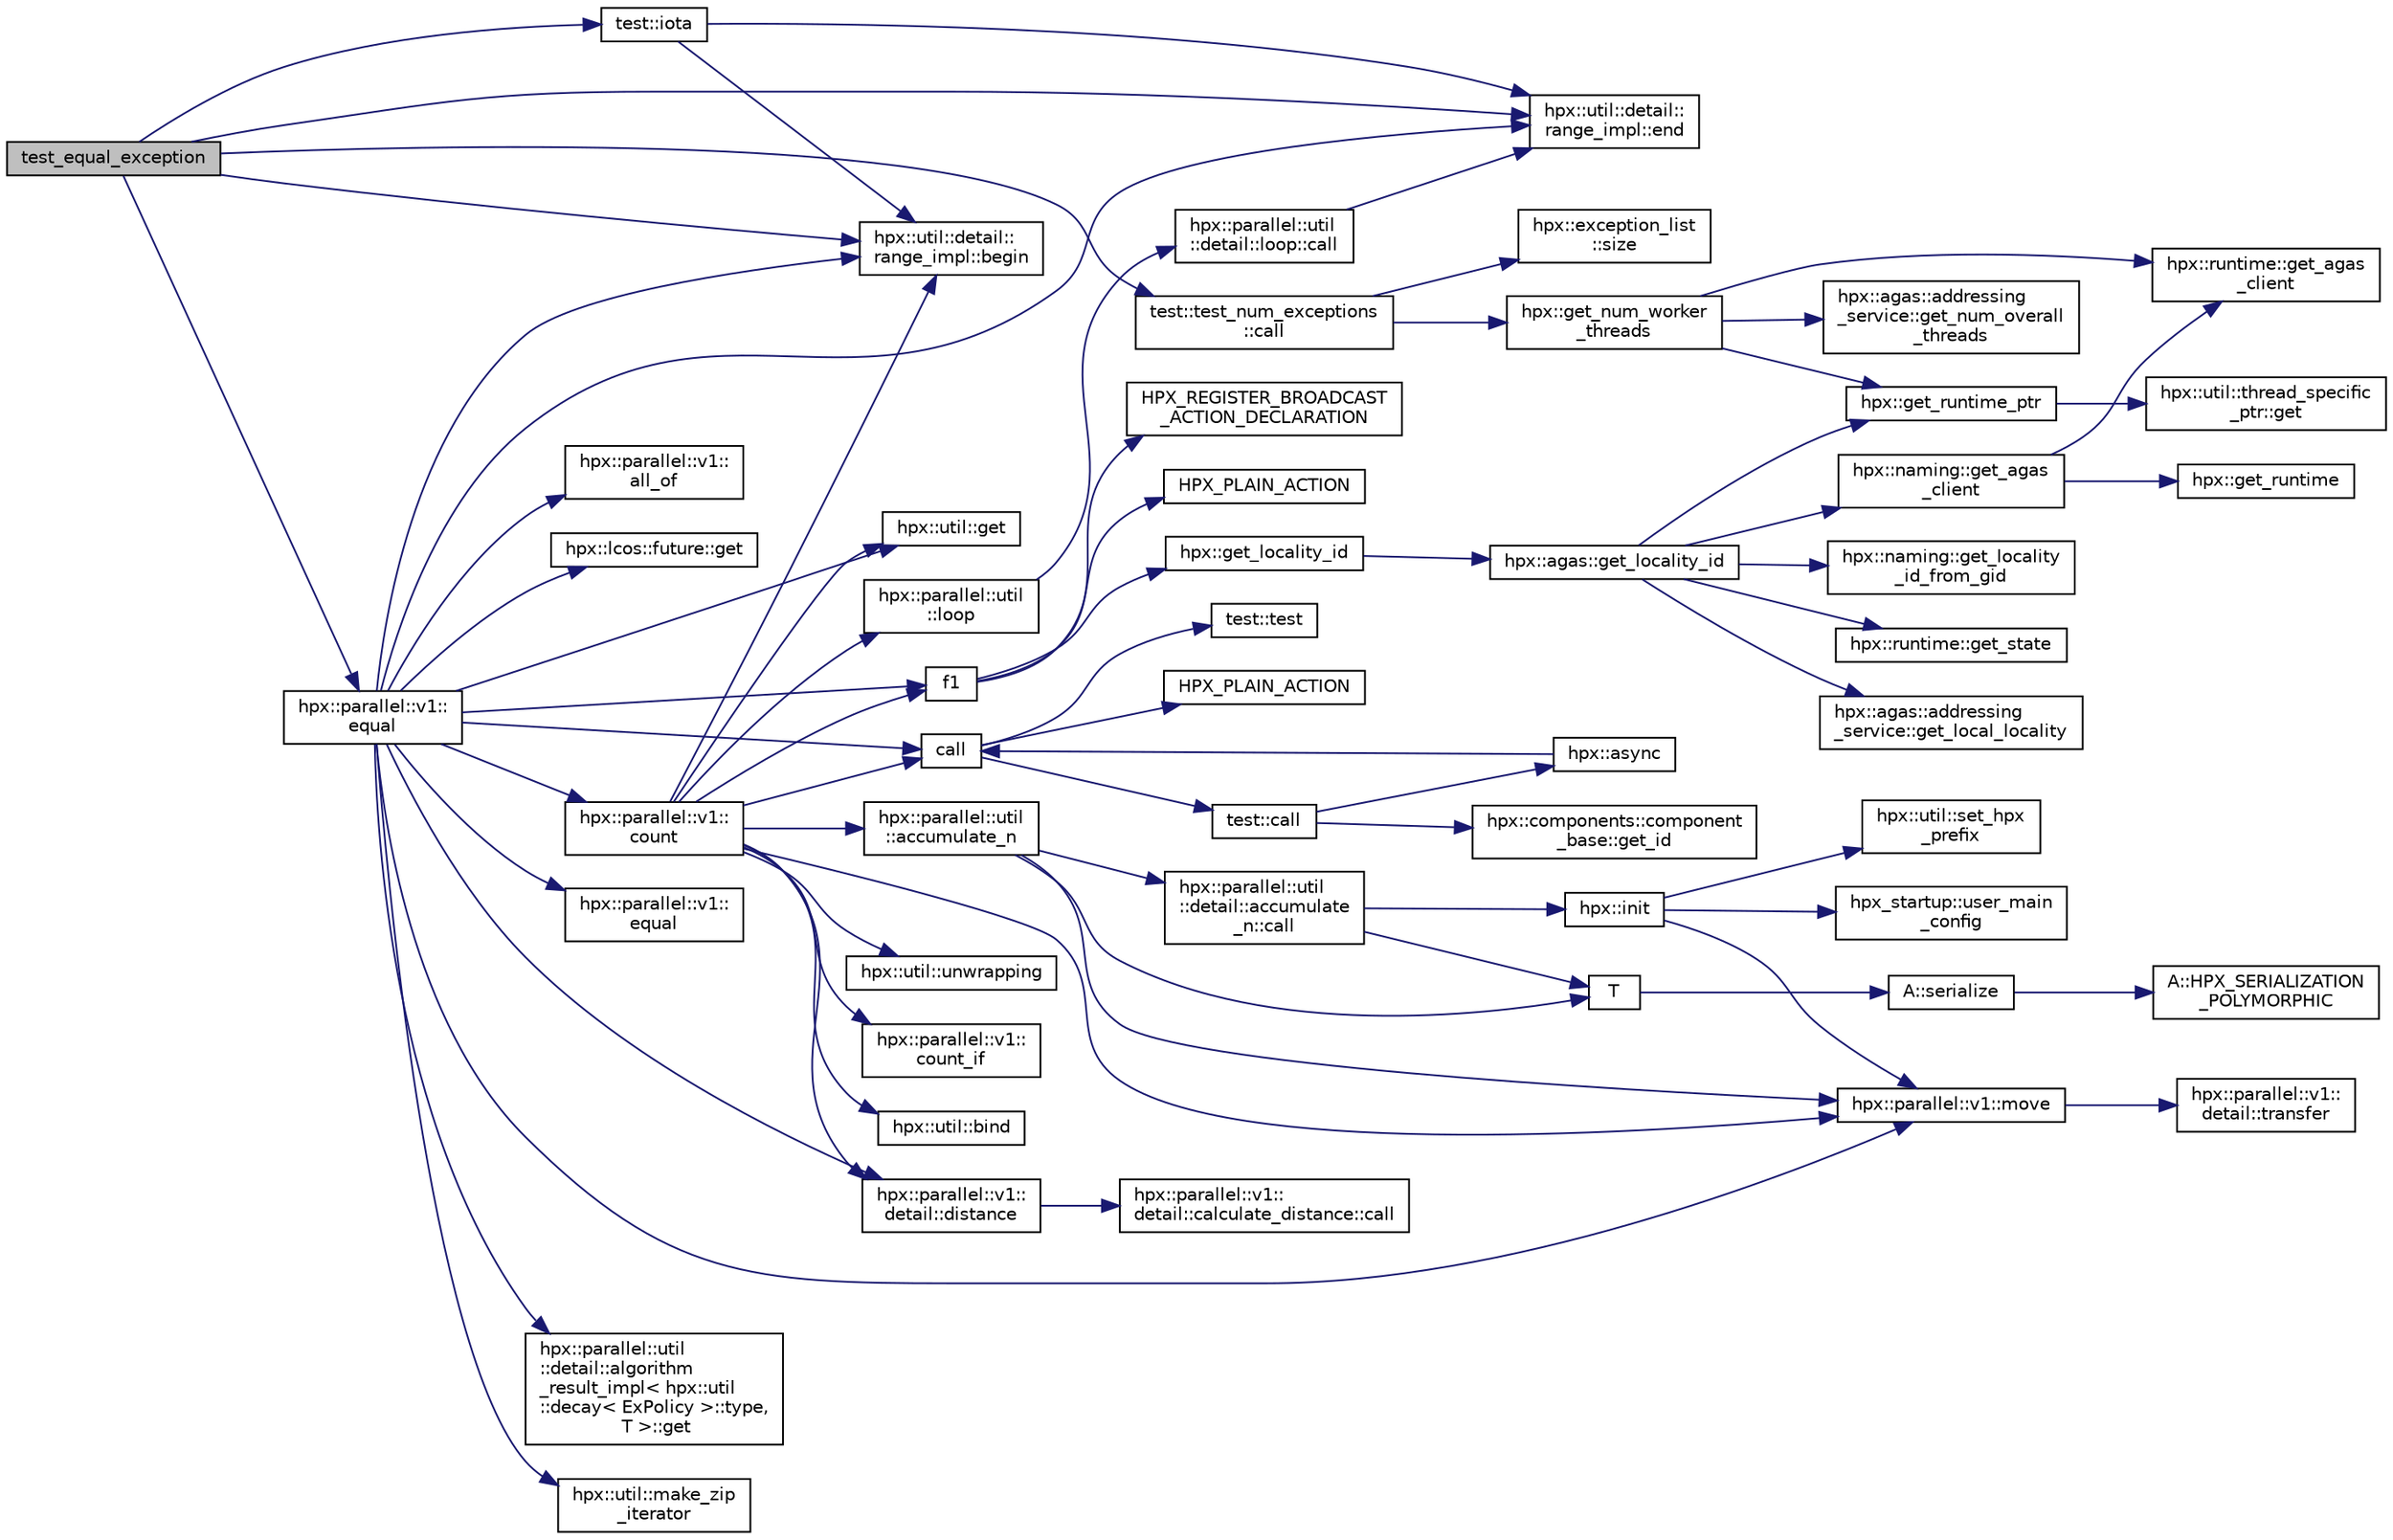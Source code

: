 digraph "test_equal_exception"
{
  edge [fontname="Helvetica",fontsize="10",labelfontname="Helvetica",labelfontsize="10"];
  node [fontname="Helvetica",fontsize="10",shape=record];
  rankdir="LR";
  Node485 [label="test_equal_exception",height=0.2,width=0.4,color="black", fillcolor="grey75", style="filled", fontcolor="black"];
  Node485 -> Node486 [color="midnightblue",fontsize="10",style="solid",fontname="Helvetica"];
  Node486 [label="test::iota",height=0.2,width=0.4,color="black", fillcolor="white", style="filled",URL="$df/d04/namespacetest.html#abdbbc37e6fb67287495e853a554c493a"];
  Node486 -> Node487 [color="midnightblue",fontsize="10",style="solid",fontname="Helvetica"];
  Node487 [label="hpx::util::detail::\lrange_impl::begin",height=0.2,width=0.4,color="black", fillcolor="white", style="filled",URL="$d4/d4a/namespacehpx_1_1util_1_1detail_1_1range__impl.html#a31e165df2b865cdd961f35ce938db41a"];
  Node486 -> Node488 [color="midnightblue",fontsize="10",style="solid",fontname="Helvetica"];
  Node488 [label="hpx::util::detail::\lrange_impl::end",height=0.2,width=0.4,color="black", fillcolor="white", style="filled",URL="$d4/d4a/namespacehpx_1_1util_1_1detail_1_1range__impl.html#afb2ea48b0902f52ee4d8b764807b4316"];
  Node485 -> Node487 [color="midnightblue",fontsize="10",style="solid",fontname="Helvetica"];
  Node485 -> Node488 [color="midnightblue",fontsize="10",style="solid",fontname="Helvetica"];
  Node485 -> Node489 [color="midnightblue",fontsize="10",style="solid",fontname="Helvetica"];
  Node489 [label="hpx::parallel::v1::\lequal",height=0.2,width=0.4,color="black", fillcolor="white", style="filled",URL="$db/db9/namespacehpx_1_1parallel_1_1v1.html#a0c7fdfade58cb9d4dda65892a877aa58"];
  Node489 -> Node490 [color="midnightblue",fontsize="10",style="solid",fontname="Helvetica"];
  Node490 [label="hpx::parallel::v1::\lequal",height=0.2,width=0.4,color="black", fillcolor="white", style="filled",URL="$db/db9/namespacehpx_1_1parallel_1_1v1.html#aae6a4bb3c2e497c3bf1425763047b39d"];
  Node489 -> Node491 [color="midnightblue",fontsize="10",style="solid",fontname="Helvetica"];
  Node491 [label="hpx::parallel::util\l::detail::algorithm\l_result_impl\< hpx::util\l::decay\< ExPolicy \>::type,\l T \>::get",height=0.2,width=0.4,color="black", fillcolor="white", style="filled",URL="$d2/d42/structhpx_1_1parallel_1_1util_1_1detail_1_1algorithm__result__impl.html#ab5b051e8ec74eff5e0e62fd63f5d377e"];
  Node489 -> Node492 [color="midnightblue",fontsize="10",style="solid",fontname="Helvetica"];
  Node492 [label="hpx::parallel::v1::\lcount",height=0.2,width=0.4,color="black", fillcolor="white", style="filled",URL="$db/db9/namespacehpx_1_1parallel_1_1v1.html#a19d058114a2bd44801aab4176b188e23"];
  Node492 -> Node493 [color="midnightblue",fontsize="10",style="solid",fontname="Helvetica"];
  Node493 [label="hpx::parallel::v1::\lcount_if",height=0.2,width=0.4,color="black", fillcolor="white", style="filled",URL="$db/db9/namespacehpx_1_1parallel_1_1v1.html#ad836ff017ec208c2d6388a9b47b05ce0"];
  Node492 -> Node494 [color="midnightblue",fontsize="10",style="solid",fontname="Helvetica"];
  Node494 [label="f1",height=0.2,width=0.4,color="black", fillcolor="white", style="filled",URL="$d8/d8b/broadcast_8cpp.html#a1751fbd41f2529b84514a9dbd767959a"];
  Node494 -> Node495 [color="midnightblue",fontsize="10",style="solid",fontname="Helvetica"];
  Node495 [label="hpx::get_locality_id",height=0.2,width=0.4,color="black", fillcolor="white", style="filled",URL="$d8/d83/namespacehpx.html#a158d7c54a657bb364c1704033010697b",tooltip="Return the number of the locality this function is being called from. "];
  Node495 -> Node496 [color="midnightblue",fontsize="10",style="solid",fontname="Helvetica"];
  Node496 [label="hpx::agas::get_locality_id",height=0.2,width=0.4,color="black", fillcolor="white", style="filled",URL="$dc/d54/namespacehpx_1_1agas.html#a491cc2ddecdf0f1a9129900caa6a4d3e"];
  Node496 -> Node497 [color="midnightblue",fontsize="10",style="solid",fontname="Helvetica"];
  Node497 [label="hpx::get_runtime_ptr",height=0.2,width=0.4,color="black", fillcolor="white", style="filled",URL="$d8/d83/namespacehpx.html#af29daf2bb3e01b4d6495a1742b6cce64"];
  Node497 -> Node498 [color="midnightblue",fontsize="10",style="solid",fontname="Helvetica"];
  Node498 [label="hpx::util::thread_specific\l_ptr::get",height=0.2,width=0.4,color="black", fillcolor="white", style="filled",URL="$d4/d4c/structhpx_1_1util_1_1thread__specific__ptr.html#a3b27d8520710478aa41d1f74206bdba9"];
  Node496 -> Node499 [color="midnightblue",fontsize="10",style="solid",fontname="Helvetica"];
  Node499 [label="hpx::runtime::get_state",height=0.2,width=0.4,color="black", fillcolor="white", style="filled",URL="$d0/d7b/classhpx_1_1runtime.html#ab405f80e060dac95d624520f38b0524c"];
  Node496 -> Node500 [color="midnightblue",fontsize="10",style="solid",fontname="Helvetica"];
  Node500 [label="hpx::naming::get_agas\l_client",height=0.2,width=0.4,color="black", fillcolor="white", style="filled",URL="$d4/dc9/namespacehpx_1_1naming.html#a0408fffd5d34b620712a801b0ae3b032"];
  Node500 -> Node501 [color="midnightblue",fontsize="10",style="solid",fontname="Helvetica"];
  Node501 [label="hpx::get_runtime",height=0.2,width=0.4,color="black", fillcolor="white", style="filled",URL="$d8/d83/namespacehpx.html#aef902cc6c7dd3b9fbadf34d1e850a070"];
  Node500 -> Node502 [color="midnightblue",fontsize="10",style="solid",fontname="Helvetica"];
  Node502 [label="hpx::runtime::get_agas\l_client",height=0.2,width=0.4,color="black", fillcolor="white", style="filled",URL="$d0/d7b/classhpx_1_1runtime.html#aeb5dddd30d6b9861669af8ad44d1a96a"];
  Node496 -> Node503 [color="midnightblue",fontsize="10",style="solid",fontname="Helvetica"];
  Node503 [label="hpx::agas::addressing\l_service::get_local_locality",height=0.2,width=0.4,color="black", fillcolor="white", style="filled",URL="$db/d58/structhpx_1_1agas_1_1addressing__service.html#ab52c19a37c2a7a006c6c15f90ad0539c"];
  Node496 -> Node504 [color="midnightblue",fontsize="10",style="solid",fontname="Helvetica"];
  Node504 [label="hpx::naming::get_locality\l_id_from_gid",height=0.2,width=0.4,color="black", fillcolor="white", style="filled",URL="$d4/dc9/namespacehpx_1_1naming.html#a7fd43037784560bd04fda9b49e33529f"];
  Node494 -> Node505 [color="midnightblue",fontsize="10",style="solid",fontname="Helvetica"];
  Node505 [label="HPX_PLAIN_ACTION",height=0.2,width=0.4,color="black", fillcolor="white", style="filled",URL="$d8/d8b/broadcast_8cpp.html#a19685a0394ce6a99351f7a679f6eeefc"];
  Node494 -> Node506 [color="midnightblue",fontsize="10",style="solid",fontname="Helvetica"];
  Node506 [label="HPX_REGISTER_BROADCAST\l_ACTION_DECLARATION",height=0.2,width=0.4,color="black", fillcolor="white", style="filled",URL="$d7/d38/addressing__service_8cpp.html#a573d764d9cb34eec46a4bdffcf07875f"];
  Node492 -> Node507 [color="midnightblue",fontsize="10",style="solid",fontname="Helvetica"];
  Node507 [label="hpx::parallel::util\l::loop",height=0.2,width=0.4,color="black", fillcolor="white", style="filled",URL="$df/dc6/namespacehpx_1_1parallel_1_1util.html#a3f434e00f42929aac85debb8c5782213"];
  Node507 -> Node508 [color="midnightblue",fontsize="10",style="solid",fontname="Helvetica"];
  Node508 [label="hpx::parallel::util\l::detail::loop::call",height=0.2,width=0.4,color="black", fillcolor="white", style="filled",URL="$da/d06/structhpx_1_1parallel_1_1util_1_1detail_1_1loop.html#a5c5e8dbda782f09cdb7bc2509e3bf09e"];
  Node508 -> Node488 [color="midnightblue",fontsize="10",style="solid",fontname="Helvetica"];
  Node492 -> Node509 [color="midnightblue",fontsize="10",style="solid",fontname="Helvetica"];
  Node509 [label="hpx::util::bind",height=0.2,width=0.4,color="black", fillcolor="white", style="filled",URL="$df/dad/namespacehpx_1_1util.html#ad844caedf82a0173d6909d910c3e48c6"];
  Node492 -> Node510 [color="midnightblue",fontsize="10",style="solid",fontname="Helvetica"];
  Node510 [label="hpx::parallel::v1::move",height=0.2,width=0.4,color="black", fillcolor="white", style="filled",URL="$db/db9/namespacehpx_1_1parallel_1_1v1.html#aa7c4ede081ce786c9d1eb1adff495cfc"];
  Node510 -> Node511 [color="midnightblue",fontsize="10",style="solid",fontname="Helvetica"];
  Node511 [label="hpx::parallel::v1::\ldetail::transfer",height=0.2,width=0.4,color="black", fillcolor="white", style="filled",URL="$d2/ddd/namespacehpx_1_1parallel_1_1v1_1_1detail.html#ab1b56a05e1885ca7cc7ffa1804dd2f3c"];
  Node492 -> Node512 [color="midnightblue",fontsize="10",style="solid",fontname="Helvetica"];
  Node512 [label="hpx::util::get",height=0.2,width=0.4,color="black", fillcolor="white", style="filled",URL="$df/dad/namespacehpx_1_1util.html#a5cbd3c41f03f4d4acaedaa4777e3cc02"];
  Node492 -> Node513 [color="midnightblue",fontsize="10",style="solid",fontname="Helvetica"];
  Node513 [label="call",height=0.2,width=0.4,color="black", fillcolor="white", style="filled",URL="$d2/d67/promise__1620_8cpp.html#a58357f0b82bc761e1d0b9091ed563a70"];
  Node513 -> Node514 [color="midnightblue",fontsize="10",style="solid",fontname="Helvetica"];
  Node514 [label="test::test",height=0.2,width=0.4,color="black", fillcolor="white", style="filled",URL="$d8/d89/structtest.html#ab42d5ece712d716b04cb3f686f297a26"];
  Node513 -> Node515 [color="midnightblue",fontsize="10",style="solid",fontname="Helvetica"];
  Node515 [label="HPX_PLAIN_ACTION",height=0.2,width=0.4,color="black", fillcolor="white", style="filled",URL="$d2/d67/promise__1620_8cpp.html#ab96aab827a4b1fcaf66cfe0ba83fef23"];
  Node513 -> Node516 [color="midnightblue",fontsize="10",style="solid",fontname="Helvetica"];
  Node516 [label="test::call",height=0.2,width=0.4,color="black", fillcolor="white", style="filled",URL="$d8/d89/structtest.html#aeb29e7ed6518b9426ccf1344c52620ae"];
  Node516 -> Node517 [color="midnightblue",fontsize="10",style="solid",fontname="Helvetica"];
  Node517 [label="hpx::async",height=0.2,width=0.4,color="black", fillcolor="white", style="filled",URL="$d8/d83/namespacehpx.html#acb7d8e37b73b823956ce144f9a57eaa4"];
  Node517 -> Node513 [color="midnightblue",fontsize="10",style="solid",fontname="Helvetica"];
  Node516 -> Node518 [color="midnightblue",fontsize="10",style="solid",fontname="Helvetica"];
  Node518 [label="hpx::components::component\l_base::get_id",height=0.2,width=0.4,color="black", fillcolor="white", style="filled",URL="$d2/de6/classhpx_1_1components_1_1component__base.html#a4c8fd93514039bdf01c48d66d82b19cd"];
  Node492 -> Node519 [color="midnightblue",fontsize="10",style="solid",fontname="Helvetica"];
  Node519 [label="hpx::parallel::v1::\ldetail::distance",height=0.2,width=0.4,color="black", fillcolor="white", style="filled",URL="$d2/ddd/namespacehpx_1_1parallel_1_1v1_1_1detail.html#a6bea3c6a5f470cad11f27ee6bab4a33f"];
  Node519 -> Node520 [color="midnightblue",fontsize="10",style="solid",fontname="Helvetica"];
  Node520 [label="hpx::parallel::v1::\ldetail::calculate_distance::call",height=0.2,width=0.4,color="black", fillcolor="white", style="filled",URL="$db/dfa/structhpx_1_1parallel_1_1v1_1_1detail_1_1calculate__distance.html#a950a6627830a7d019ac0e734b0a447bf"];
  Node492 -> Node521 [color="midnightblue",fontsize="10",style="solid",fontname="Helvetica"];
  Node521 [label="hpx::util::unwrapping",height=0.2,width=0.4,color="black", fillcolor="white", style="filled",URL="$df/dad/namespacehpx_1_1util.html#a7529d9ac687684c33403cdd1f9cef8e4"];
  Node492 -> Node522 [color="midnightblue",fontsize="10",style="solid",fontname="Helvetica"];
  Node522 [label="hpx::parallel::util\l::accumulate_n",height=0.2,width=0.4,color="black", fillcolor="white", style="filled",URL="$df/dc6/namespacehpx_1_1parallel_1_1util.html#af19f9a2722f97c2247ea5d0dbb5e2d25"];
  Node522 -> Node523 [color="midnightblue",fontsize="10",style="solid",fontname="Helvetica"];
  Node523 [label="hpx::parallel::util\l::detail::accumulate\l_n::call",height=0.2,width=0.4,color="black", fillcolor="white", style="filled",URL="$d8/d3b/structhpx_1_1parallel_1_1util_1_1detail_1_1accumulate__n.html#a765aceb8ab313fc92f7c4aaf70ccca8f"];
  Node523 -> Node524 [color="midnightblue",fontsize="10",style="solid",fontname="Helvetica"];
  Node524 [label="hpx::init",height=0.2,width=0.4,color="black", fillcolor="white", style="filled",URL="$d8/d83/namespacehpx.html#a3c694ea960b47c56b33351ba16e3d76b",tooltip="Main entry point for launching the HPX runtime system. "];
  Node524 -> Node525 [color="midnightblue",fontsize="10",style="solid",fontname="Helvetica"];
  Node525 [label="hpx::util::set_hpx\l_prefix",height=0.2,width=0.4,color="black", fillcolor="white", style="filled",URL="$df/dad/namespacehpx_1_1util.html#ae40a23c1ba0a48d9304dcf717a95793e"];
  Node524 -> Node526 [color="midnightblue",fontsize="10",style="solid",fontname="Helvetica"];
  Node526 [label="hpx_startup::user_main\l_config",height=0.2,width=0.4,color="black", fillcolor="white", style="filled",URL="$d3/dd2/namespacehpx__startup.html#aaac571d88bd3912a4225a23eb3261637"];
  Node524 -> Node510 [color="midnightblue",fontsize="10",style="solid",fontname="Helvetica"];
  Node523 -> Node527 [color="midnightblue",fontsize="10",style="solid",fontname="Helvetica"];
  Node527 [label="T",height=0.2,width=0.4,color="black", fillcolor="white", style="filled",URL="$db/d33/polymorphic__semiintrusive__template_8cpp.html#ad187658f9cb91c1312b39ae7e896f1ea"];
  Node527 -> Node528 [color="midnightblue",fontsize="10",style="solid",fontname="Helvetica"];
  Node528 [label="A::serialize",height=0.2,width=0.4,color="black", fillcolor="white", style="filled",URL="$d7/da0/struct_a.html#a5f5c287cf471e274ed9dda0da1592212"];
  Node528 -> Node529 [color="midnightblue",fontsize="10",style="solid",fontname="Helvetica"];
  Node529 [label="A::HPX_SERIALIZATION\l_POLYMORPHIC",height=0.2,width=0.4,color="black", fillcolor="white", style="filled",URL="$d7/da0/struct_a.html#ada978cc156cebbafddb1f3aa4c01918c"];
  Node522 -> Node510 [color="midnightblue",fontsize="10",style="solid",fontname="Helvetica"];
  Node522 -> Node527 [color="midnightblue",fontsize="10",style="solid",fontname="Helvetica"];
  Node492 -> Node487 [color="midnightblue",fontsize="10",style="solid",fontname="Helvetica"];
  Node489 -> Node519 [color="midnightblue",fontsize="10",style="solid",fontname="Helvetica"];
  Node489 -> Node494 [color="midnightblue",fontsize="10",style="solid",fontname="Helvetica"];
  Node489 -> Node512 [color="midnightblue",fontsize="10",style="solid",fontname="Helvetica"];
  Node489 -> Node513 [color="midnightblue",fontsize="10",style="solid",fontname="Helvetica"];
  Node489 -> Node530 [color="midnightblue",fontsize="10",style="solid",fontname="Helvetica"];
  Node530 [label="hpx::util::make_zip\l_iterator",height=0.2,width=0.4,color="black", fillcolor="white", style="filled",URL="$df/dad/namespacehpx_1_1util.html#a2f68369b316e5699be2c81c04e3ee209"];
  Node489 -> Node510 [color="midnightblue",fontsize="10",style="solid",fontname="Helvetica"];
  Node489 -> Node531 [color="midnightblue",fontsize="10",style="solid",fontname="Helvetica"];
  Node531 [label="hpx::parallel::v1::\lall_of",height=0.2,width=0.4,color="black", fillcolor="white", style="filled",URL="$db/db9/namespacehpx_1_1parallel_1_1v1.html#ae249c03ff2e6e0003c2ac15c1ec13087"];
  Node489 -> Node487 [color="midnightblue",fontsize="10",style="solid",fontname="Helvetica"];
  Node489 -> Node488 [color="midnightblue",fontsize="10",style="solid",fontname="Helvetica"];
  Node489 -> Node532 [color="midnightblue",fontsize="10",style="solid",fontname="Helvetica"];
  Node532 [label="hpx::lcos::future::get",height=0.2,width=0.4,color="black", fillcolor="white", style="filled",URL="$d0/d33/classhpx_1_1lcos_1_1future.html#a8c28269486d5620ac48af349f17bb41c"];
  Node485 -> Node533 [color="midnightblue",fontsize="10",style="solid",fontname="Helvetica"];
  Node533 [label="test::test_num_exceptions\l::call",height=0.2,width=0.4,color="black", fillcolor="white", style="filled",URL="$da/ddb/structtest_1_1test__num__exceptions.html#a2c1e3b76f9abd4d358ae0258203b90b7"];
  Node533 -> Node534 [color="midnightblue",fontsize="10",style="solid",fontname="Helvetica"];
  Node534 [label="hpx::exception_list\l::size",height=0.2,width=0.4,color="black", fillcolor="white", style="filled",URL="$d2/def/classhpx_1_1exception__list.html#ae4e3e1b70e8185033656d891749a234e"];
  Node533 -> Node535 [color="midnightblue",fontsize="10",style="solid",fontname="Helvetica"];
  Node535 [label="hpx::get_num_worker\l_threads",height=0.2,width=0.4,color="black", fillcolor="white", style="filled",URL="$d8/d83/namespacehpx.html#ae0cb050327ed37e6863061bd1761409e",tooltip="Return the number of worker OS- threads used to execute HPX threads. "];
  Node535 -> Node497 [color="midnightblue",fontsize="10",style="solid",fontname="Helvetica"];
  Node535 -> Node502 [color="midnightblue",fontsize="10",style="solid",fontname="Helvetica"];
  Node535 -> Node536 [color="midnightblue",fontsize="10",style="solid",fontname="Helvetica"];
  Node536 [label="hpx::agas::addressing\l_service::get_num_overall\l_threads",height=0.2,width=0.4,color="black", fillcolor="white", style="filled",URL="$db/d58/structhpx_1_1agas_1_1addressing__service.html#a55800470ad2b28e283653df58d59ec49"];
}
